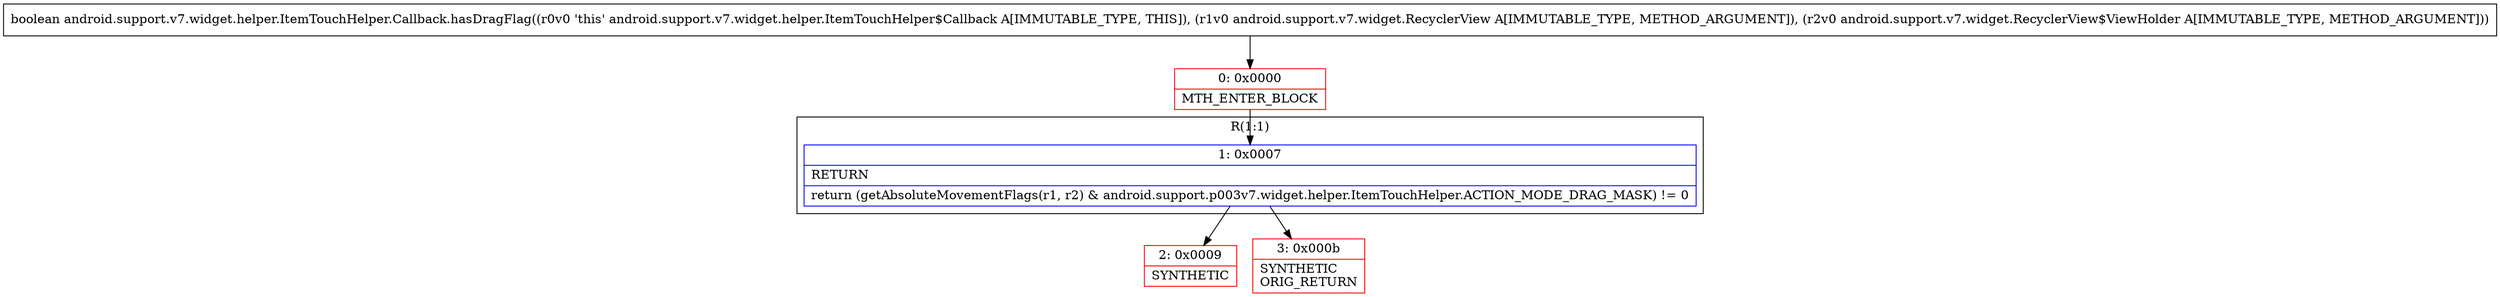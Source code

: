 digraph "CFG forandroid.support.v7.widget.helper.ItemTouchHelper.Callback.hasDragFlag(Landroid\/support\/v7\/widget\/RecyclerView;Landroid\/support\/v7\/widget\/RecyclerView$ViewHolder;)Z" {
subgraph cluster_Region_355334413 {
label = "R(1:1)";
node [shape=record,color=blue];
Node_1 [shape=record,label="{1\:\ 0x0007|RETURN\l|return (getAbsoluteMovementFlags(r1, r2) & android.support.p003v7.widget.helper.ItemTouchHelper.ACTION_MODE_DRAG_MASK) != 0\l}"];
}
Node_0 [shape=record,color=red,label="{0\:\ 0x0000|MTH_ENTER_BLOCK\l}"];
Node_2 [shape=record,color=red,label="{2\:\ 0x0009|SYNTHETIC\l}"];
Node_3 [shape=record,color=red,label="{3\:\ 0x000b|SYNTHETIC\lORIG_RETURN\l}"];
MethodNode[shape=record,label="{boolean android.support.v7.widget.helper.ItemTouchHelper.Callback.hasDragFlag((r0v0 'this' android.support.v7.widget.helper.ItemTouchHelper$Callback A[IMMUTABLE_TYPE, THIS]), (r1v0 android.support.v7.widget.RecyclerView A[IMMUTABLE_TYPE, METHOD_ARGUMENT]), (r2v0 android.support.v7.widget.RecyclerView$ViewHolder A[IMMUTABLE_TYPE, METHOD_ARGUMENT])) }"];
MethodNode -> Node_0;
Node_1 -> Node_2;
Node_1 -> Node_3;
Node_0 -> Node_1;
}

